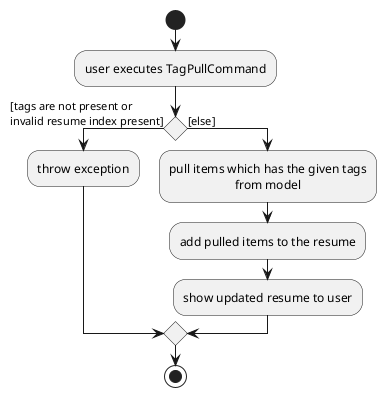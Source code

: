 @startuml
skinparam defaultTextAlignment center

start
:user executes TagPullCommand;

if () then ([tags are not present or
invalid resume index present])
    :throw exception;
else ([else])
    :pull items which has the given tags
    from model;
    :add pulled items to the resume;
    :show updated resume to user;

endif
stop
@enduml

